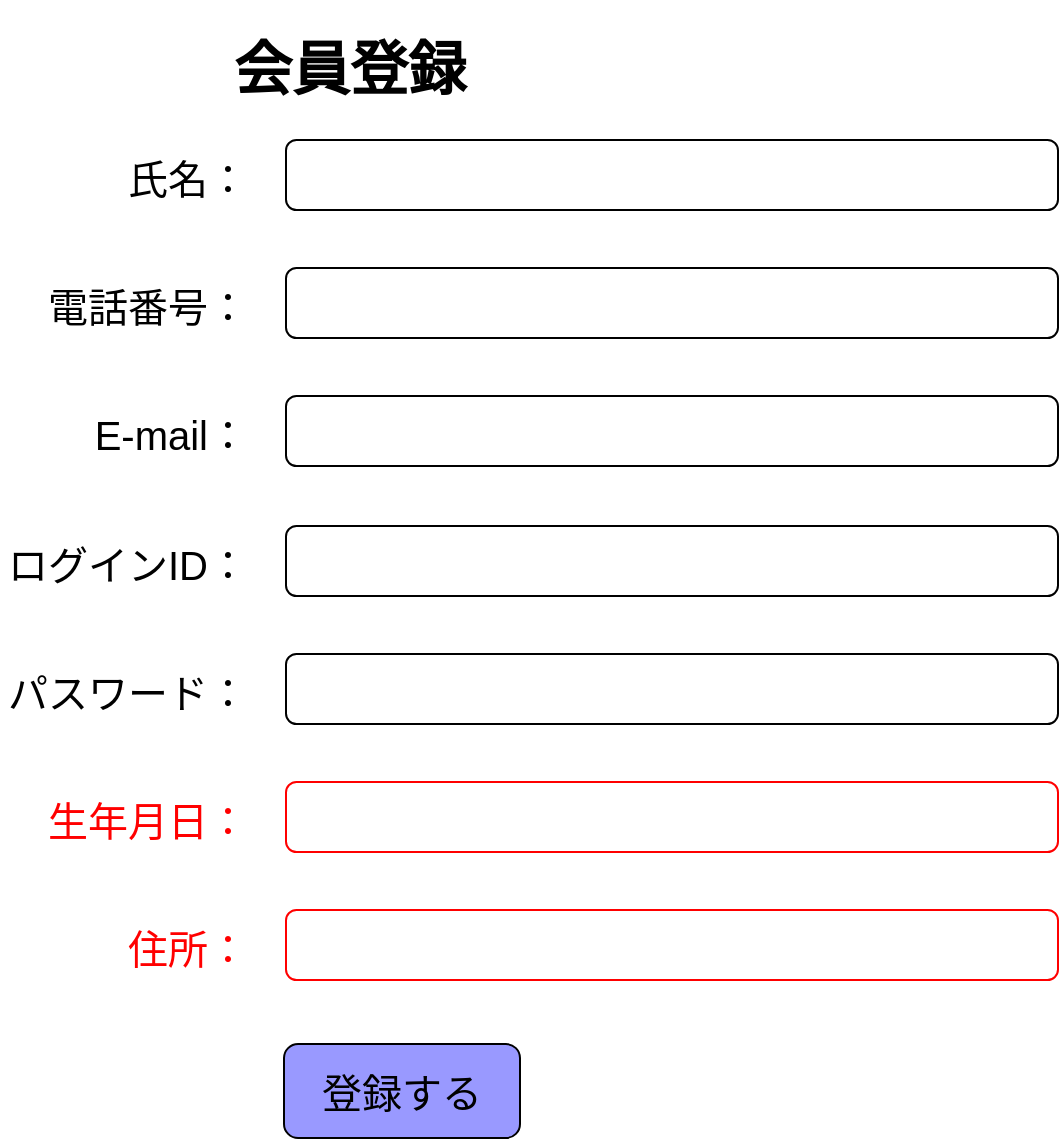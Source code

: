 <mxfile version="16.5.1" type="device"><diagram id="HFytS7YyK3_MReiPQOy8" name="ページ1"><mxGraphModel dx="868" dy="553" grid="0" gridSize="10" guides="0" tooltips="1" connect="0" arrows="0" fold="1" page="0" pageScale="1" pageWidth="827" pageHeight="1169" math="0" shadow="0"><root><mxCell id="0"/><mxCell id="1" parent="0"/><mxCell id="3zsK1yeECQaR3_1CcF7o-1" value="&lt;div style=&quot;text-align: justify; font-size: 29px;&quot;&gt;&lt;b style=&quot;font-size: 29px;&quot;&gt;会員登録&lt;/b&gt;&lt;/div&gt;" style="rounded=0;whiteSpace=wrap;html=1;strokeColor=none;fontSize=29;" vertex="1" parent="1"><mxGeometry x="166" y="116" width="216" height="69" as="geometry"/></mxCell><mxCell id="3zsK1yeECQaR3_1CcF7o-3" value="" style="rounded=1;whiteSpace=wrap;html=1;fontSize=29;verticalAlign=top;horizontal=0;" vertex="1" parent="1"><mxGeometry x="242" y="186" width="386" height="35" as="geometry"/></mxCell><mxCell id="3zsK1yeECQaR3_1CcF7o-4" value="" style="rounded=1;whiteSpace=wrap;html=1;fontSize=29;verticalAlign=top;horizontal=0;" vertex="1" parent="1"><mxGeometry x="242" y="250" width="386" height="35" as="geometry"/></mxCell><mxCell id="3zsK1yeECQaR3_1CcF7o-5" value="" style="rounded=1;whiteSpace=wrap;html=1;fontSize=29;verticalAlign=top;horizontal=0;" vertex="1" parent="1"><mxGeometry x="242" y="314" width="386" height="35" as="geometry"/></mxCell><mxCell id="3zsK1yeECQaR3_1CcF7o-6" value="" style="rounded=1;whiteSpace=wrap;html=1;fontSize=29;verticalAlign=top;horizontal=0;" vertex="1" parent="1"><mxGeometry x="242" y="379" width="386" height="35" as="geometry"/></mxCell><mxCell id="3zsK1yeECQaR3_1CcF7o-8" value="" style="rounded=1;whiteSpace=wrap;html=1;fontSize=29;verticalAlign=top;horizontal=0;" vertex="1" parent="1"><mxGeometry x="242" y="443" width="386" height="35" as="geometry"/></mxCell><mxCell id="3zsK1yeECQaR3_1CcF7o-9" value="" style="rounded=1;whiteSpace=wrap;html=1;fontSize=29;strokeColor=#FF0000;" vertex="1" parent="1"><mxGeometry x="242" y="571" width="386" height="35" as="geometry"/></mxCell><mxCell id="3zsK1yeECQaR3_1CcF7o-12" value="" style="rounded=1;whiteSpace=wrap;html=1;fontSize=29;strokeColor=#FF0000;" vertex="1" parent="1"><mxGeometry x="242" y="507" width="386" height="35" as="geometry"/></mxCell><mxCell id="3zsK1yeECQaR3_1CcF7o-14" value="&lt;font style=&quot;font-size: 20px&quot;&gt;氏名：&lt;/font&gt;" style="rounded=1;whiteSpace=wrap;html=1;fontSize=29;strokeColor=none;fillColor=#FFFFFF;align=right;" vertex="1" parent="1"><mxGeometry x="105" y="185" width="120" height="36" as="geometry"/></mxCell><mxCell id="3zsK1yeECQaR3_1CcF7o-15" value="&lt;font style=&quot;font-size: 20px&quot;&gt;電話番号：&lt;/font&gt;" style="rounded=1;whiteSpace=wrap;html=1;fontSize=29;strokeColor=none;fillColor=#FFFFFF;align=right;" vertex="1" parent="1"><mxGeometry x="105" y="249" width="120" height="36" as="geometry"/></mxCell><mxCell id="3zsK1yeECQaR3_1CcF7o-16" value="&lt;font style=&quot;font-size: 20px&quot;&gt;E-mail：&lt;/font&gt;" style="rounded=1;whiteSpace=wrap;html=1;fontSize=29;strokeColor=none;fillColor=#FFFFFF;align=right;" vertex="1" parent="1"><mxGeometry x="105" y="313" width="120" height="36" as="geometry"/></mxCell><mxCell id="3zsK1yeECQaR3_1CcF7o-21" value="&lt;font style=&quot;font-size: 20px&quot;&gt;ログインID：&lt;/font&gt;" style="rounded=1;whiteSpace=wrap;html=1;fontSize=29;strokeColor=none;align=right;" vertex="1" parent="1"><mxGeometry x="102" y="378" width="123" height="36" as="geometry"/></mxCell><mxCell id="3zsK1yeECQaR3_1CcF7o-22" value="&lt;font style=&quot;font-size: 20px&quot;&gt;パスワード：&lt;/font&gt;" style="rounded=1;whiteSpace=wrap;html=1;fontSize=29;strokeColor=none;align=right;" vertex="1" parent="1"><mxGeometry x="99" y="442" width="126" height="36" as="geometry"/></mxCell><mxCell id="3zsK1yeECQaR3_1CcF7o-23" value="&lt;font style=&quot;font-size: 20px&quot; color=&quot;#ff0000&quot;&gt;生年月日：&lt;/font&gt;" style="rounded=1;whiteSpace=wrap;html=1;fontSize=29;strokeColor=none;align=right;" vertex="1" parent="1"><mxGeometry x="105" y="506" width="120" height="36" as="geometry"/></mxCell><mxCell id="3zsK1yeECQaR3_1CcF7o-24" value="&lt;font style=&quot;font-size: 20px&quot; color=&quot;#ff0000&quot;&gt;住所：&lt;/font&gt;" style="rounded=1;whiteSpace=wrap;html=1;fontSize=29;strokeColor=none;align=right;" vertex="1" parent="1"><mxGeometry x="105" y="570" width="120" height="36" as="geometry"/></mxCell><mxCell id="3zsK1yeECQaR3_1CcF7o-45" value="&lt;font color=&quot;#000000&quot;&gt;登録する&lt;/font&gt;" style="rounded=1;whiteSpace=wrap;html=1;fontSize=20;fontColor=#FF0000;strokeColor=#000000;fillColor=#9999FF;" vertex="1" parent="1"><mxGeometry x="241" y="638" width="118" height="47" as="geometry"/></mxCell></root></mxGraphModel></diagram></mxfile>